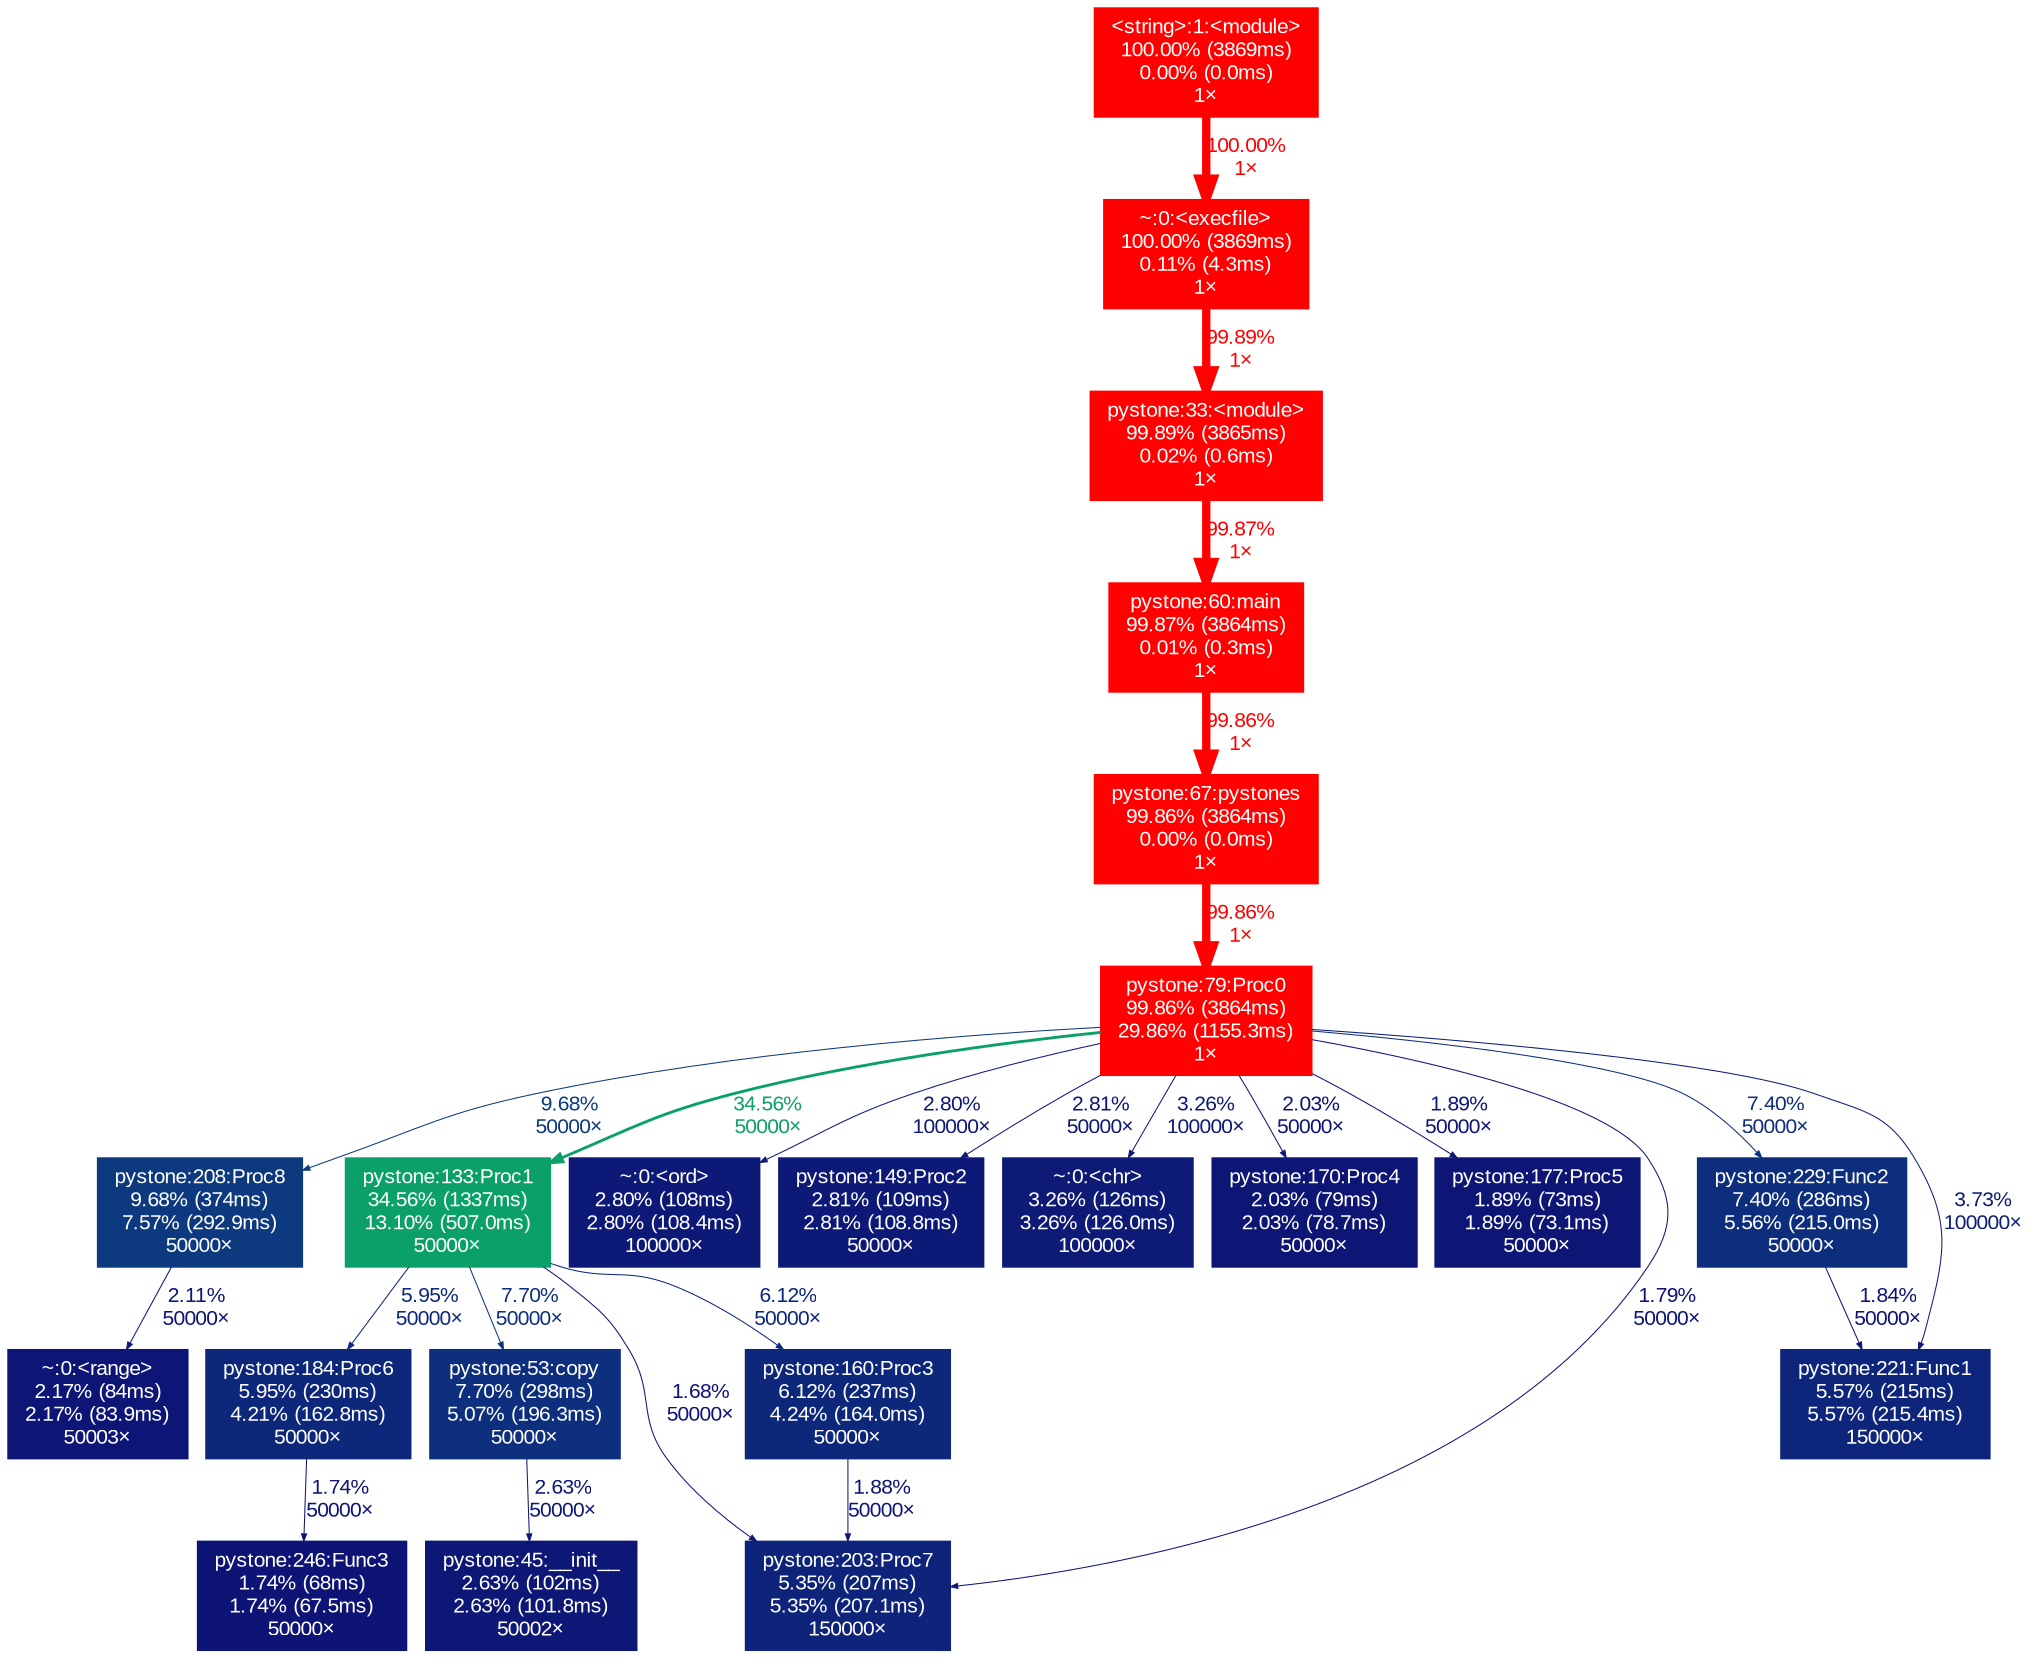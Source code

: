 digraph {
	graph [fontname=Arial, nodesep=0.125, ranksep=0.25];
	node [fontcolor=white, fontname=Arial, height=0, shape=box, style=filled, width=0];
	edge [fontname=Arial];
	1 [color="#ff0100", fontcolor="#ffffff", fontsize="10.00", label="pystone:33:<module>\n99.89% (3865ms)\n0.02% (0.6ms)\n1×", tooltip="/usr/lib/python2.5/test/pystone.py"];
	1 -> 18 [arrowsize="1.00", color="#ff0100", fontcolor="#ff0100", fontsize="10.00", label="99.87%\n1×", labeldistance="3.99", penwidth="3.99"];
	2 [color="#ff0000", fontcolor="#ffffff", fontsize="10.00", label="~:0:<execfile>\n100.00% (3869ms)\n0.11% (4.3ms)\n1×", tooltip="~"];
	2 -> 1 [arrowsize="1.00", color="#ff0100", fontcolor="#ff0100", fontsize="10.00", label="99.89%\n1×", labeldistance="4.00", penwidth="4.00"];
	3 [color="#ff0000", fontcolor="#ffffff", fontsize="10.00", label="<string>:1:<module>\n100.00% (3869ms)\n0.00% (0.0ms)\n1×", tooltip="<string>"];
	3 -> 2 [arrowsize="1.00", color="#ff0000", fontcolor="#ff0000", fontsize="10.00", label="100.00%\n1×", labeldistance="4.00", penwidth="4.00"];
	4 [color="#0d397f", fontcolor="#ffffff", fontsize="10.00", label="pystone:208:Proc8\n9.68% (374ms)\n7.57% (292.9ms)\n50000×", tooltip="/usr/lib/python2.5/test/pystone.py"];
	4 -> 14 [arrowsize="0.35", color="#0d1675", fontcolor="#0d1675", fontsize="10.00", label="2.11%\n50000×", labeldistance="0.50", penwidth="0.50"];
	5 [color="#ff0100", fontcolor="#ffffff", fontsize="10.00", label="pystone:79:Proc0\n99.86% (3864ms)\n29.86% (1155.3ms)\n1×", tooltip="/usr/lib/python2.5/test/pystone.py"];
	5 -> 4 [arrowsize="0.35", color="#0d397f", fontcolor="#0d397f", fontsize="10.00", label="9.68%\n50000×", labeldistance="0.50", penwidth="0.50"];
	5 -> 6 [arrowsize="0.59", color="#0ba067", fontcolor="#0ba067", fontsize="10.00", label="34.56%\n50000×", labeldistance="1.38", penwidth="1.38"];
	5 -> 7 [arrowsize="0.35", color="#0d1976", fontcolor="#0d1976", fontsize="10.00", label="2.80%\n100000×", labeldistance="0.50", penwidth="0.50"];
	5 -> 10 [arrowsize="0.35", color="#0d1976", fontcolor="#0d1976", fontsize="10.00", label="2.81%\n50000×", labeldistance="0.50", penwidth="0.50"];
	5 -> 12 [arrowsize="0.35", color="#0d1b77", fontcolor="#0d1b77", fontsize="10.00", label="3.26%\n100000×", labeldistance="0.50", penwidth="0.50"];
	5 -> 13 [arrowsize="0.35", color="#0d1575", fontcolor="#0d1575", fontsize="10.00", label="2.03%\n50000×", labeldistance="0.50", penwidth="0.50"];
	5 -> 20 [arrowsize="0.35", color="#0d1575", fontcolor="#0d1575", fontsize="10.00", label="1.89%\n50000×", labeldistance="0.50", penwidth="0.50"];
	5 -> 22 [arrowsize="0.35", color="#0d1475", fontcolor="#0d1475", fontsize="10.00", label="1.79%\n50000×", labeldistance="0.50", penwidth="0.50"];
	5 -> 24 [arrowsize="0.35", color="#0d2e7c", fontcolor="#0d2e7c", fontsize="10.00", label="7.40%\n50000×", labeldistance="0.50", penwidth="0.50"];
	5 -> 25 [arrowsize="0.35", color="#0d1d78", fontcolor="#0d1d78", fontsize="10.00", label="3.73%\n100000×", labeldistance="0.50", penwidth="0.50"];
	6 [color="#0ba067", fontcolor="#ffffff", fontsize="10.00", label="pystone:133:Proc1\n34.56% (1337ms)\n13.10% (507.0ms)\n50000×", tooltip="/usr/lib/python2.5/test/pystone.py"];
	6 -> 9 [arrowsize="0.35", color="#0d277a", fontcolor="#0d277a", fontsize="10.00", label="5.95%\n50000×", labeldistance="0.50", penwidth="0.50"];
	6 -> 16 [arrowsize="0.35", color="#0d2f7d", fontcolor="#0d2f7d", fontsize="10.00", label="7.70%\n50000×", labeldistance="0.50", penwidth="0.50"];
	6 -> 17 [arrowsize="0.35", color="#0d287b", fontcolor="#0d287b", fontsize="10.00", label="6.12%\n50000×", labeldistance="0.50", penwidth="0.50"];
	6 -> 22 [arrowsize="0.35", color="#0d1475", fontcolor="#0d1475", fontsize="10.00", label="1.68%\n50000×", labeldistance="0.50", penwidth="0.50"];
	7 [color="#0d1976", fontcolor="#ffffff", fontsize="10.00", label="~:0:<ord>\n2.80% (108ms)\n2.80% (108.4ms)\n100000×", tooltip="~"];
	8 [color="#0d1475", fontcolor="#ffffff", fontsize="10.00", label="pystone:246:Func3\n1.74% (68ms)\n1.74% (67.5ms)\n50000×", tooltip="/usr/lib/python2.5/test/pystone.py"];
	9 [color="#0d277a", fontcolor="#ffffff", fontsize="10.00", label="pystone:184:Proc6\n5.95% (230ms)\n4.21% (162.8ms)\n50000×", tooltip="/usr/lib/python2.5/test/pystone.py"];
	9 -> 8 [arrowsize="0.35", color="#0d1475", fontcolor="#0d1475", fontsize="10.00", label="1.74%\n50000×", labeldistance="0.50", penwidth="0.50"];
	10 [color="#0d1976", fontcolor="#ffffff", fontsize="10.00", label="pystone:149:Proc2\n2.81% (109ms)\n2.81% (108.8ms)\n50000×", tooltip="/usr/lib/python2.5/test/pystone.py"];
	12 [color="#0d1b77", fontcolor="#ffffff", fontsize="10.00", label="~:0:<chr>\n3.26% (126ms)\n3.26% (126.0ms)\n100000×", tooltip="~"];
	13 [color="#0d1575", fontcolor="#ffffff", fontsize="10.00", label="pystone:170:Proc4\n2.03% (79ms)\n2.03% (78.7ms)\n50000×", tooltip="/usr/lib/python2.5/test/pystone.py"];
	14 [color="#0d1676", fontcolor="#ffffff", fontsize="10.00", label="~:0:<range>\n2.17% (84ms)\n2.17% (83.9ms)\n50003×", tooltip="~"];
	15 [color="#0d1876", fontcolor="#ffffff", fontsize="10.00", label="pystone:45:__init__\n2.63% (102ms)\n2.63% (101.8ms)\n50002×", tooltip="/usr/lib/python2.5/test/pystone.py"];
	16 [color="#0d2f7d", fontcolor="#ffffff", fontsize="10.00", label="pystone:53:copy\n7.70% (298ms)\n5.07% (196.3ms)\n50000×", tooltip="/usr/lib/python2.5/test/pystone.py"];
	16 -> 15 [arrowsize="0.35", color="#0d1876", fontcolor="#0d1876", fontsize="10.00", label="2.63%\n50000×", labeldistance="0.50", penwidth="0.50"];
	17 [color="#0d287b", fontcolor="#ffffff", fontsize="10.00", label="pystone:160:Proc3\n6.12% (237ms)\n4.24% (164.0ms)\n50000×", tooltip="/usr/lib/python2.5/test/pystone.py"];
	17 -> 22 [arrowsize="0.35", color="#0d1575", fontcolor="#0d1575", fontsize="10.00", label="1.88%\n50000×", labeldistance="0.50", penwidth="0.50"];
	18 [color="#ff0100", fontcolor="#ffffff", fontsize="10.00", label="pystone:60:main\n99.87% (3864ms)\n0.01% (0.3ms)\n1×", tooltip="/usr/lib/python2.5/test/pystone.py"];
	18 -> 19 [arrowsize="1.00", color="#ff0100", fontcolor="#ff0100", fontsize="10.00", label="99.86%\n1×", labeldistance="3.99", penwidth="3.99"];
	19 [color="#ff0100", fontcolor="#ffffff", fontsize="10.00", label="pystone:67:pystones\n99.86% (3864ms)\n0.00% (0.0ms)\n1×", tooltip="/usr/lib/python2.5/test/pystone.py"];
	19 -> 5 [arrowsize="1.00", color="#ff0100", fontcolor="#ff0100", fontsize="10.00", label="99.86%\n1×", labeldistance="3.99", penwidth="3.99"];
	20 [color="#0d1575", fontcolor="#ffffff", fontsize="10.00", label="pystone:177:Proc5\n1.89% (73ms)\n1.89% (73.1ms)\n50000×", tooltip="/usr/lib/python2.5/test/pystone.py"];
	22 [color="#0d247a", fontcolor="#ffffff", fontsize="10.00", label="pystone:203:Proc7\n5.35% (207ms)\n5.35% (207.1ms)\n150000×", tooltip="/usr/lib/python2.5/test/pystone.py"];
	24 [color="#0d2e7c", fontcolor="#ffffff", fontsize="10.00", label="pystone:229:Func2\n7.40% (286ms)\n5.56% (215.0ms)\n50000×", tooltip="/usr/lib/python2.5/test/pystone.py"];
	24 -> 25 [arrowsize="0.35", color="#0d1475", fontcolor="#0d1475", fontsize="10.00", label="1.84%\n50000×", labeldistance="0.50", penwidth="0.50"];
	25 [color="#0d257a", fontcolor="#ffffff", fontsize="10.00", label="pystone:221:Func1\n5.57% (215ms)\n5.57% (215.4ms)\n150000×", tooltip="/usr/lib/python2.5/test/pystone.py"];
}
